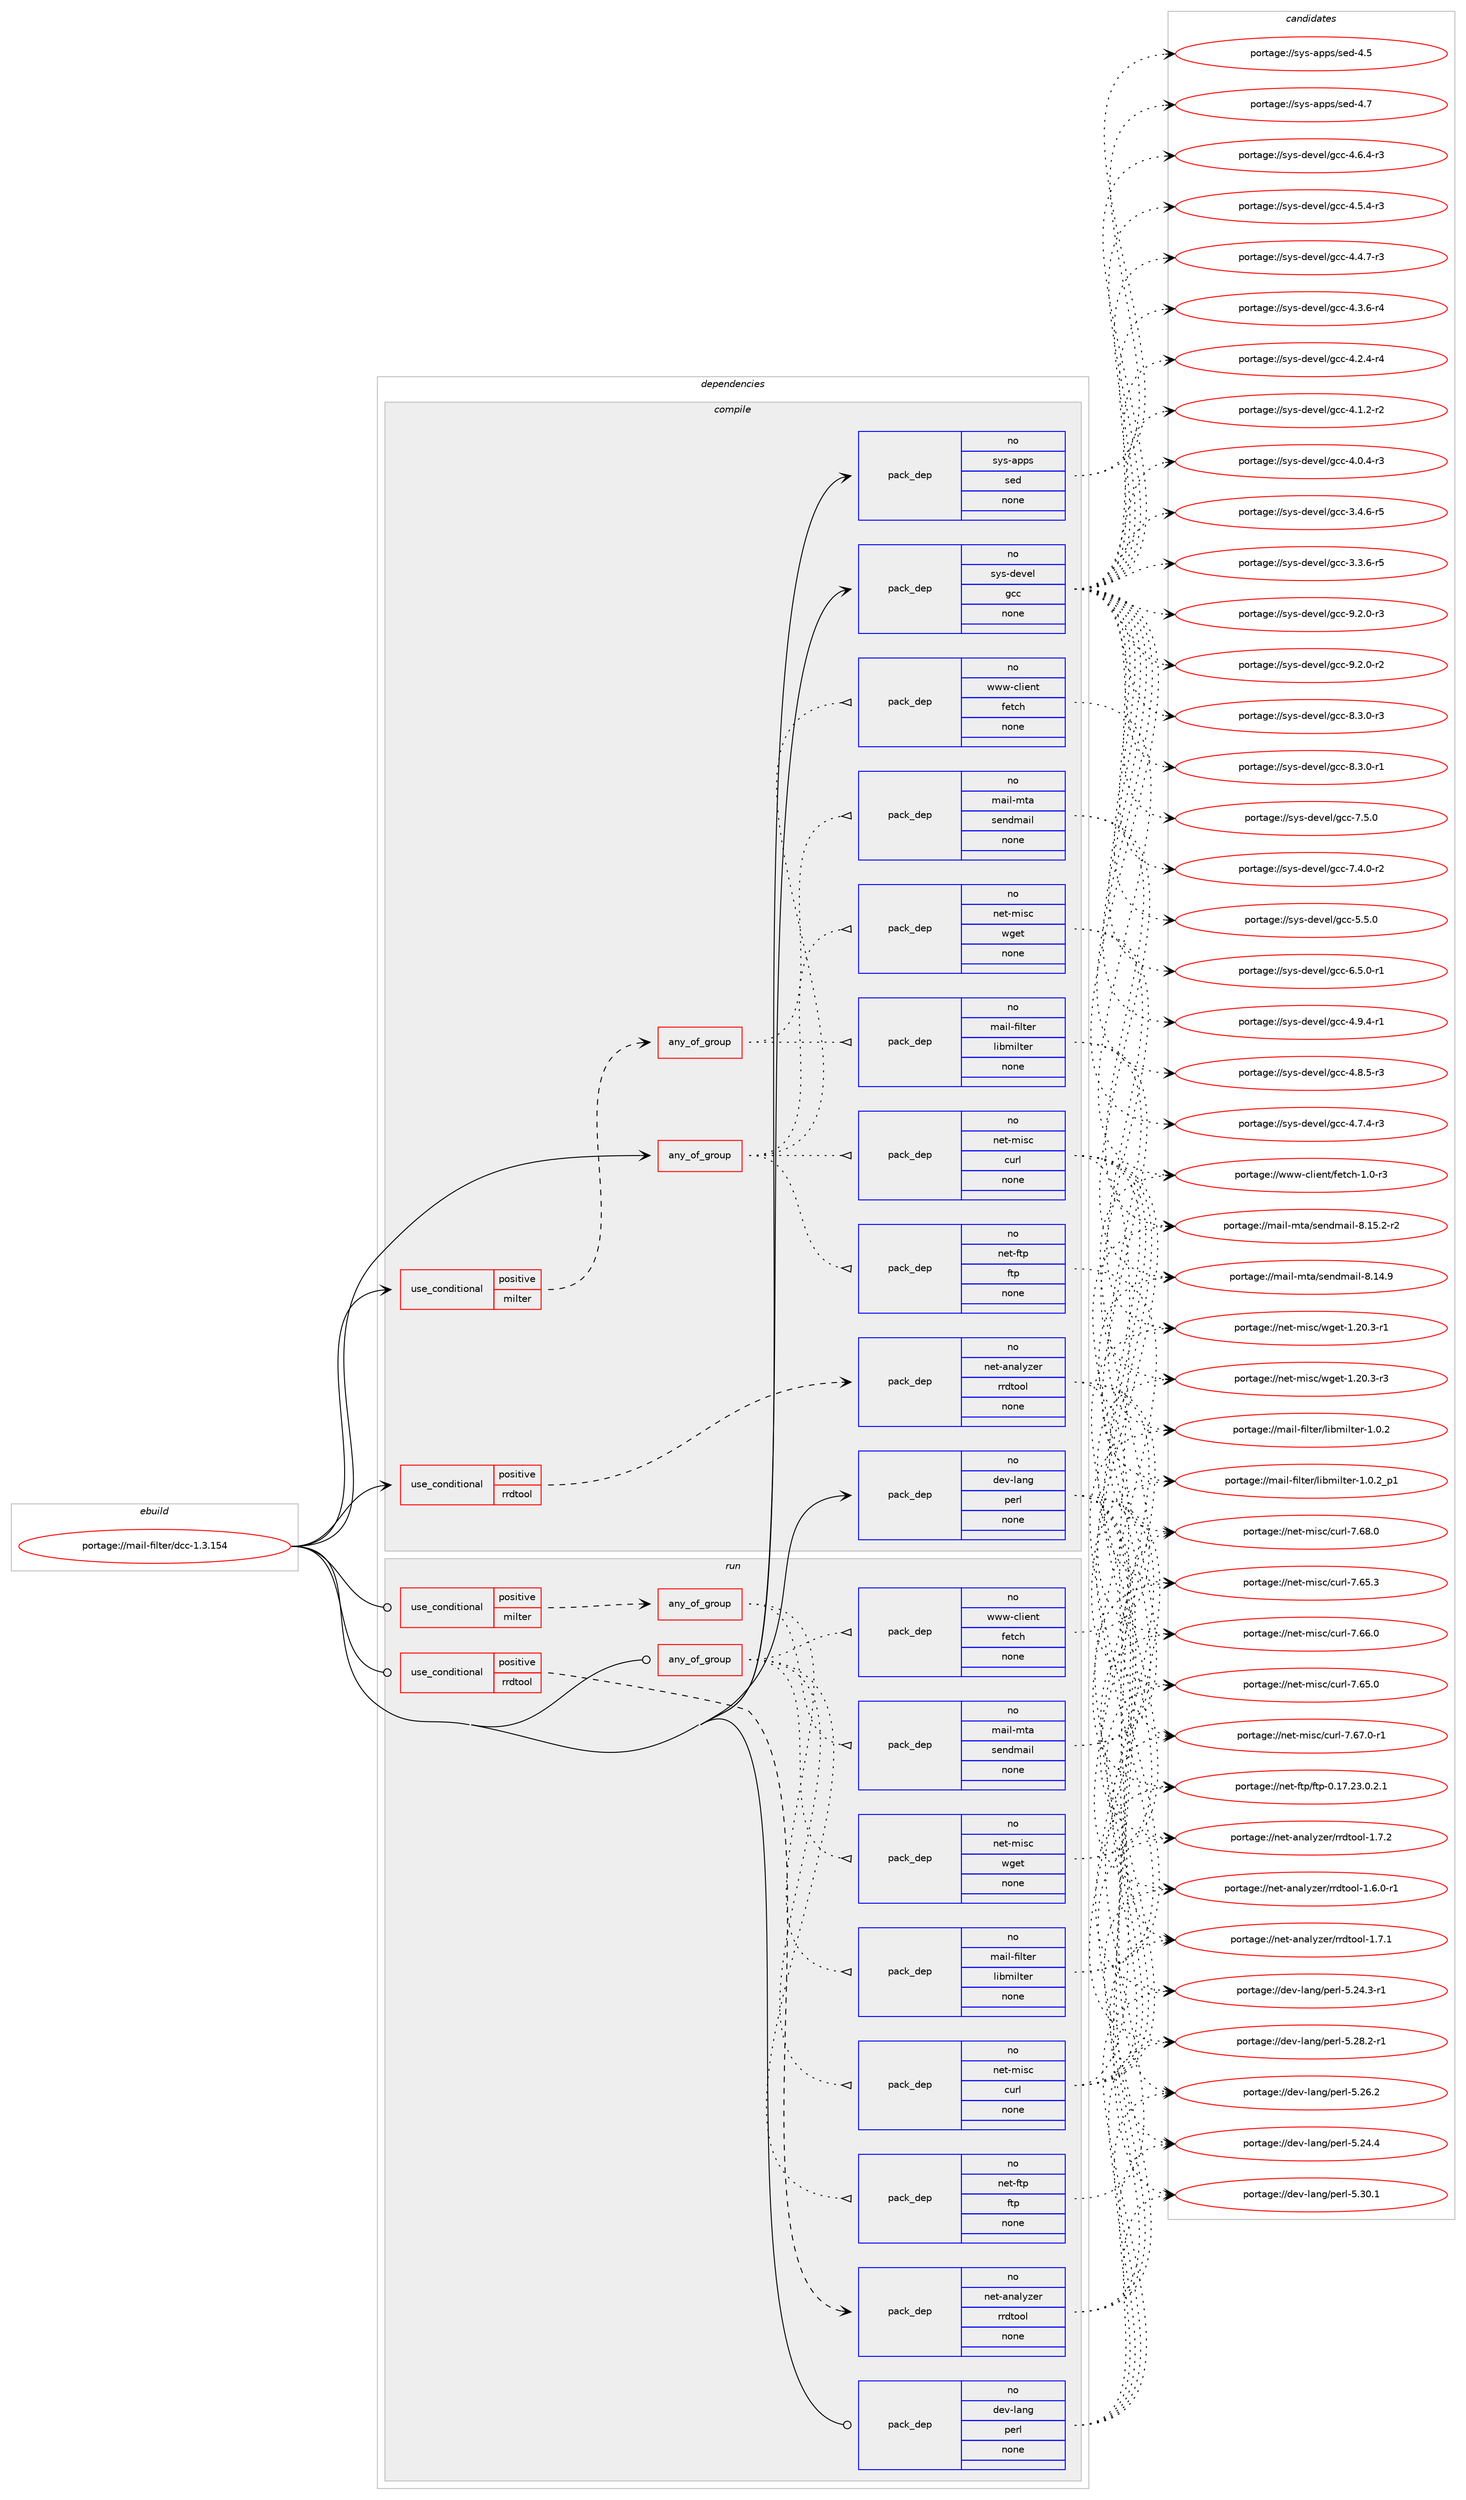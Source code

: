 digraph prolog {

# *************
# Graph options
# *************

newrank=true;
concentrate=true;
compound=true;
graph [rankdir=LR,fontname=Helvetica,fontsize=10,ranksep=1.5];#, ranksep=2.5, nodesep=0.2];
edge  [arrowhead=vee];
node  [fontname=Helvetica,fontsize=10];

# **********
# The ebuild
# **********

subgraph cluster_leftcol {
color=gray;
label=<<i>ebuild</i>>;
id [label="portage://mail-filter/dcc-1.3.154", color=red, width=4, href="../mail-filter/dcc-1.3.154.svg"];
}

# ****************
# The dependencies
# ****************

subgraph cluster_midcol {
color=gray;
label=<<i>dependencies</i>>;
subgraph cluster_compile {
fillcolor="#eeeeee";
style=filled;
label=<<i>compile</i>>;
subgraph any3409 {
dependency233917 [label=<<TABLE BORDER="0" CELLBORDER="1" CELLSPACING="0" CELLPADDING="4"><TR><TD CELLPADDING="10">any_of_group</TD></TR></TABLE>>, shape=none, color=red];subgraph pack176861 {
dependency233918 [label=<<TABLE BORDER="0" CELLBORDER="1" CELLSPACING="0" CELLPADDING="4" WIDTH="220"><TR><TD ROWSPAN="6" CELLPADDING="30">pack_dep</TD></TR><TR><TD WIDTH="110">no</TD></TR><TR><TD>net-misc</TD></TR><TR><TD>wget</TD></TR><TR><TD>none</TD></TR><TR><TD></TD></TR></TABLE>>, shape=none, color=blue];
}
dependency233917:e -> dependency233918:w [weight=20,style="dotted",arrowhead="oinv"];
subgraph pack176862 {
dependency233919 [label=<<TABLE BORDER="0" CELLBORDER="1" CELLSPACING="0" CELLPADDING="4" WIDTH="220"><TR><TD ROWSPAN="6" CELLPADDING="30">pack_dep</TD></TR><TR><TD WIDTH="110">no</TD></TR><TR><TD>www-client</TD></TR><TR><TD>fetch</TD></TR><TR><TD>none</TD></TR><TR><TD></TD></TR></TABLE>>, shape=none, color=blue];
}
dependency233917:e -> dependency233919:w [weight=20,style="dotted",arrowhead="oinv"];
subgraph pack176863 {
dependency233920 [label=<<TABLE BORDER="0" CELLBORDER="1" CELLSPACING="0" CELLPADDING="4" WIDTH="220"><TR><TD ROWSPAN="6" CELLPADDING="30">pack_dep</TD></TR><TR><TD WIDTH="110">no</TD></TR><TR><TD>net-misc</TD></TR><TR><TD>curl</TD></TR><TR><TD>none</TD></TR><TR><TD></TD></TR></TABLE>>, shape=none, color=blue];
}
dependency233917:e -> dependency233920:w [weight=20,style="dotted",arrowhead="oinv"];
subgraph pack176864 {
dependency233921 [label=<<TABLE BORDER="0" CELLBORDER="1" CELLSPACING="0" CELLPADDING="4" WIDTH="220"><TR><TD ROWSPAN="6" CELLPADDING="30">pack_dep</TD></TR><TR><TD WIDTH="110">no</TD></TR><TR><TD>net-ftp</TD></TR><TR><TD>ftp</TD></TR><TR><TD>none</TD></TR><TR><TD></TD></TR></TABLE>>, shape=none, color=blue];
}
dependency233917:e -> dependency233921:w [weight=20,style="dotted",arrowhead="oinv"];
}
id:e -> dependency233917:w [weight=20,style="solid",arrowhead="vee"];
subgraph cond53468 {
dependency233922 [label=<<TABLE BORDER="0" CELLBORDER="1" CELLSPACING="0" CELLPADDING="4"><TR><TD ROWSPAN="3" CELLPADDING="10">use_conditional</TD></TR><TR><TD>positive</TD></TR><TR><TD>milter</TD></TR></TABLE>>, shape=none, color=red];
subgraph any3410 {
dependency233923 [label=<<TABLE BORDER="0" CELLBORDER="1" CELLSPACING="0" CELLPADDING="4"><TR><TD CELLPADDING="10">any_of_group</TD></TR></TABLE>>, shape=none, color=red];subgraph pack176865 {
dependency233924 [label=<<TABLE BORDER="0" CELLBORDER="1" CELLSPACING="0" CELLPADDING="4" WIDTH="220"><TR><TD ROWSPAN="6" CELLPADDING="30">pack_dep</TD></TR><TR><TD WIDTH="110">no</TD></TR><TR><TD>mail-filter</TD></TR><TR><TD>libmilter</TD></TR><TR><TD>none</TD></TR><TR><TD></TD></TR></TABLE>>, shape=none, color=blue];
}
dependency233923:e -> dependency233924:w [weight=20,style="dotted",arrowhead="oinv"];
subgraph pack176866 {
dependency233925 [label=<<TABLE BORDER="0" CELLBORDER="1" CELLSPACING="0" CELLPADDING="4" WIDTH="220"><TR><TD ROWSPAN="6" CELLPADDING="30">pack_dep</TD></TR><TR><TD WIDTH="110">no</TD></TR><TR><TD>mail-mta</TD></TR><TR><TD>sendmail</TD></TR><TR><TD>none</TD></TR><TR><TD></TD></TR></TABLE>>, shape=none, color=blue];
}
dependency233923:e -> dependency233925:w [weight=20,style="dotted",arrowhead="oinv"];
}
dependency233922:e -> dependency233923:w [weight=20,style="dashed",arrowhead="vee"];
}
id:e -> dependency233922:w [weight=20,style="solid",arrowhead="vee"];
subgraph cond53469 {
dependency233926 [label=<<TABLE BORDER="0" CELLBORDER="1" CELLSPACING="0" CELLPADDING="4"><TR><TD ROWSPAN="3" CELLPADDING="10">use_conditional</TD></TR><TR><TD>positive</TD></TR><TR><TD>rrdtool</TD></TR></TABLE>>, shape=none, color=red];
subgraph pack176867 {
dependency233927 [label=<<TABLE BORDER="0" CELLBORDER="1" CELLSPACING="0" CELLPADDING="4" WIDTH="220"><TR><TD ROWSPAN="6" CELLPADDING="30">pack_dep</TD></TR><TR><TD WIDTH="110">no</TD></TR><TR><TD>net-analyzer</TD></TR><TR><TD>rrdtool</TD></TR><TR><TD>none</TD></TR><TR><TD></TD></TR></TABLE>>, shape=none, color=blue];
}
dependency233926:e -> dependency233927:w [weight=20,style="dashed",arrowhead="vee"];
}
id:e -> dependency233926:w [weight=20,style="solid",arrowhead="vee"];
subgraph pack176868 {
dependency233928 [label=<<TABLE BORDER="0" CELLBORDER="1" CELLSPACING="0" CELLPADDING="4" WIDTH="220"><TR><TD ROWSPAN="6" CELLPADDING="30">pack_dep</TD></TR><TR><TD WIDTH="110">no</TD></TR><TR><TD>dev-lang</TD></TR><TR><TD>perl</TD></TR><TR><TD>none</TD></TR><TR><TD></TD></TR></TABLE>>, shape=none, color=blue];
}
id:e -> dependency233928:w [weight=20,style="solid",arrowhead="vee"];
subgraph pack176869 {
dependency233929 [label=<<TABLE BORDER="0" CELLBORDER="1" CELLSPACING="0" CELLPADDING="4" WIDTH="220"><TR><TD ROWSPAN="6" CELLPADDING="30">pack_dep</TD></TR><TR><TD WIDTH="110">no</TD></TR><TR><TD>sys-apps</TD></TR><TR><TD>sed</TD></TR><TR><TD>none</TD></TR><TR><TD></TD></TR></TABLE>>, shape=none, color=blue];
}
id:e -> dependency233929:w [weight=20,style="solid",arrowhead="vee"];
subgraph pack176870 {
dependency233930 [label=<<TABLE BORDER="0" CELLBORDER="1" CELLSPACING="0" CELLPADDING="4" WIDTH="220"><TR><TD ROWSPAN="6" CELLPADDING="30">pack_dep</TD></TR><TR><TD WIDTH="110">no</TD></TR><TR><TD>sys-devel</TD></TR><TR><TD>gcc</TD></TR><TR><TD>none</TD></TR><TR><TD></TD></TR></TABLE>>, shape=none, color=blue];
}
id:e -> dependency233930:w [weight=20,style="solid",arrowhead="vee"];
}
subgraph cluster_compileandrun {
fillcolor="#eeeeee";
style=filled;
label=<<i>compile and run</i>>;
}
subgraph cluster_run {
fillcolor="#eeeeee";
style=filled;
label=<<i>run</i>>;
subgraph any3411 {
dependency233931 [label=<<TABLE BORDER="0" CELLBORDER="1" CELLSPACING="0" CELLPADDING="4"><TR><TD CELLPADDING="10">any_of_group</TD></TR></TABLE>>, shape=none, color=red];subgraph pack176871 {
dependency233932 [label=<<TABLE BORDER="0" CELLBORDER="1" CELLSPACING="0" CELLPADDING="4" WIDTH="220"><TR><TD ROWSPAN="6" CELLPADDING="30">pack_dep</TD></TR><TR><TD WIDTH="110">no</TD></TR><TR><TD>net-misc</TD></TR><TR><TD>wget</TD></TR><TR><TD>none</TD></TR><TR><TD></TD></TR></TABLE>>, shape=none, color=blue];
}
dependency233931:e -> dependency233932:w [weight=20,style="dotted",arrowhead="oinv"];
subgraph pack176872 {
dependency233933 [label=<<TABLE BORDER="0" CELLBORDER="1" CELLSPACING="0" CELLPADDING="4" WIDTH="220"><TR><TD ROWSPAN="6" CELLPADDING="30">pack_dep</TD></TR><TR><TD WIDTH="110">no</TD></TR><TR><TD>www-client</TD></TR><TR><TD>fetch</TD></TR><TR><TD>none</TD></TR><TR><TD></TD></TR></TABLE>>, shape=none, color=blue];
}
dependency233931:e -> dependency233933:w [weight=20,style="dotted",arrowhead="oinv"];
subgraph pack176873 {
dependency233934 [label=<<TABLE BORDER="0" CELLBORDER="1" CELLSPACING="0" CELLPADDING="4" WIDTH="220"><TR><TD ROWSPAN="6" CELLPADDING="30">pack_dep</TD></TR><TR><TD WIDTH="110">no</TD></TR><TR><TD>net-misc</TD></TR><TR><TD>curl</TD></TR><TR><TD>none</TD></TR><TR><TD></TD></TR></TABLE>>, shape=none, color=blue];
}
dependency233931:e -> dependency233934:w [weight=20,style="dotted",arrowhead="oinv"];
subgraph pack176874 {
dependency233935 [label=<<TABLE BORDER="0" CELLBORDER="1" CELLSPACING="0" CELLPADDING="4" WIDTH="220"><TR><TD ROWSPAN="6" CELLPADDING="30">pack_dep</TD></TR><TR><TD WIDTH="110">no</TD></TR><TR><TD>net-ftp</TD></TR><TR><TD>ftp</TD></TR><TR><TD>none</TD></TR><TR><TD></TD></TR></TABLE>>, shape=none, color=blue];
}
dependency233931:e -> dependency233935:w [weight=20,style="dotted",arrowhead="oinv"];
}
id:e -> dependency233931:w [weight=20,style="solid",arrowhead="odot"];
subgraph cond53470 {
dependency233936 [label=<<TABLE BORDER="0" CELLBORDER="1" CELLSPACING="0" CELLPADDING="4"><TR><TD ROWSPAN="3" CELLPADDING="10">use_conditional</TD></TR><TR><TD>positive</TD></TR><TR><TD>milter</TD></TR></TABLE>>, shape=none, color=red];
subgraph any3412 {
dependency233937 [label=<<TABLE BORDER="0" CELLBORDER="1" CELLSPACING="0" CELLPADDING="4"><TR><TD CELLPADDING="10">any_of_group</TD></TR></TABLE>>, shape=none, color=red];subgraph pack176875 {
dependency233938 [label=<<TABLE BORDER="0" CELLBORDER="1" CELLSPACING="0" CELLPADDING="4" WIDTH="220"><TR><TD ROWSPAN="6" CELLPADDING="30">pack_dep</TD></TR><TR><TD WIDTH="110">no</TD></TR><TR><TD>mail-filter</TD></TR><TR><TD>libmilter</TD></TR><TR><TD>none</TD></TR><TR><TD></TD></TR></TABLE>>, shape=none, color=blue];
}
dependency233937:e -> dependency233938:w [weight=20,style="dotted",arrowhead="oinv"];
subgraph pack176876 {
dependency233939 [label=<<TABLE BORDER="0" CELLBORDER="1" CELLSPACING="0" CELLPADDING="4" WIDTH="220"><TR><TD ROWSPAN="6" CELLPADDING="30">pack_dep</TD></TR><TR><TD WIDTH="110">no</TD></TR><TR><TD>mail-mta</TD></TR><TR><TD>sendmail</TD></TR><TR><TD>none</TD></TR><TR><TD></TD></TR></TABLE>>, shape=none, color=blue];
}
dependency233937:e -> dependency233939:w [weight=20,style="dotted",arrowhead="oinv"];
}
dependency233936:e -> dependency233937:w [weight=20,style="dashed",arrowhead="vee"];
}
id:e -> dependency233936:w [weight=20,style="solid",arrowhead="odot"];
subgraph cond53471 {
dependency233940 [label=<<TABLE BORDER="0" CELLBORDER="1" CELLSPACING="0" CELLPADDING="4"><TR><TD ROWSPAN="3" CELLPADDING="10">use_conditional</TD></TR><TR><TD>positive</TD></TR><TR><TD>rrdtool</TD></TR></TABLE>>, shape=none, color=red];
subgraph pack176877 {
dependency233941 [label=<<TABLE BORDER="0" CELLBORDER="1" CELLSPACING="0" CELLPADDING="4" WIDTH="220"><TR><TD ROWSPAN="6" CELLPADDING="30">pack_dep</TD></TR><TR><TD WIDTH="110">no</TD></TR><TR><TD>net-analyzer</TD></TR><TR><TD>rrdtool</TD></TR><TR><TD>none</TD></TR><TR><TD></TD></TR></TABLE>>, shape=none, color=blue];
}
dependency233940:e -> dependency233941:w [weight=20,style="dashed",arrowhead="vee"];
}
id:e -> dependency233940:w [weight=20,style="solid",arrowhead="odot"];
subgraph pack176878 {
dependency233942 [label=<<TABLE BORDER="0" CELLBORDER="1" CELLSPACING="0" CELLPADDING="4" WIDTH="220"><TR><TD ROWSPAN="6" CELLPADDING="30">pack_dep</TD></TR><TR><TD WIDTH="110">no</TD></TR><TR><TD>dev-lang</TD></TR><TR><TD>perl</TD></TR><TR><TD>none</TD></TR><TR><TD></TD></TR></TABLE>>, shape=none, color=blue];
}
id:e -> dependency233942:w [weight=20,style="solid",arrowhead="odot"];
}
}

# **************
# The candidates
# **************

subgraph cluster_choices {
rank=same;
color=gray;
label=<<i>candidates</i>>;

subgraph choice176861 {
color=black;
nodesep=1;
choice110101116451091051159947119103101116454946504846514511451 [label="portage://net-misc/wget-1.20.3-r3", color=red, width=4,href="../net-misc/wget-1.20.3-r3.svg"];
choice110101116451091051159947119103101116454946504846514511449 [label="portage://net-misc/wget-1.20.3-r1", color=red, width=4,href="../net-misc/wget-1.20.3-r1.svg"];
dependency233918:e -> choice110101116451091051159947119103101116454946504846514511451:w [style=dotted,weight="100"];
dependency233918:e -> choice110101116451091051159947119103101116454946504846514511449:w [style=dotted,weight="100"];
}
subgraph choice176862 {
color=black;
nodesep=1;
choice11911911945991081051011101164710210111699104454946484511451 [label="portage://www-client/fetch-1.0-r3", color=red, width=4,href="../www-client/fetch-1.0-r3.svg"];
dependency233919:e -> choice11911911945991081051011101164710210111699104454946484511451:w [style=dotted,weight="100"];
}
subgraph choice176863 {
color=black;
nodesep=1;
choice1101011164510910511599479911711410845554654564648 [label="portage://net-misc/curl-7.68.0", color=red, width=4,href="../net-misc/curl-7.68.0.svg"];
choice11010111645109105115994799117114108455546545546484511449 [label="portage://net-misc/curl-7.67.0-r1", color=red, width=4,href="../net-misc/curl-7.67.0-r1.svg"];
choice1101011164510910511599479911711410845554654544648 [label="portage://net-misc/curl-7.66.0", color=red, width=4,href="../net-misc/curl-7.66.0.svg"];
choice1101011164510910511599479911711410845554654534651 [label="portage://net-misc/curl-7.65.3", color=red, width=4,href="../net-misc/curl-7.65.3.svg"];
choice1101011164510910511599479911711410845554654534648 [label="portage://net-misc/curl-7.65.0", color=red, width=4,href="../net-misc/curl-7.65.0.svg"];
dependency233920:e -> choice1101011164510910511599479911711410845554654564648:w [style=dotted,weight="100"];
dependency233920:e -> choice11010111645109105115994799117114108455546545546484511449:w [style=dotted,weight="100"];
dependency233920:e -> choice1101011164510910511599479911711410845554654544648:w [style=dotted,weight="100"];
dependency233920:e -> choice1101011164510910511599479911711410845554654534651:w [style=dotted,weight="100"];
dependency233920:e -> choice1101011164510910511599479911711410845554654534648:w [style=dotted,weight="100"];
}
subgraph choice176864 {
color=black;
nodesep=1;
choice11010111645102116112471021161124548464955465051464846504649 [label="portage://net-ftp/ftp-0.17.23.0.2.1", color=red, width=4,href="../net-ftp/ftp-0.17.23.0.2.1.svg"];
dependency233921:e -> choice11010111645102116112471021161124548464955465051464846504649:w [style=dotted,weight="100"];
}
subgraph choice176865 {
color=black;
nodesep=1;
choice109971051084510210510811610111447108105981091051081161011144549464846509511249 [label="portage://mail-filter/libmilter-1.0.2_p1", color=red, width=4,href="../mail-filter/libmilter-1.0.2_p1.svg"];
choice10997105108451021051081161011144710810598109105108116101114454946484650 [label="portage://mail-filter/libmilter-1.0.2", color=red, width=4,href="../mail-filter/libmilter-1.0.2.svg"];
dependency233924:e -> choice109971051084510210510811610111447108105981091051081161011144549464846509511249:w [style=dotted,weight="100"];
dependency233924:e -> choice10997105108451021051081161011144710810598109105108116101114454946484650:w [style=dotted,weight="100"];
}
subgraph choice176866 {
color=black;
nodesep=1;
choice1099710510845109116974711510111010010997105108455646495346504511450 [label="portage://mail-mta/sendmail-8.15.2-r2", color=red, width=4,href="../mail-mta/sendmail-8.15.2-r2.svg"];
choice109971051084510911697471151011101001099710510845564649524657 [label="portage://mail-mta/sendmail-8.14.9", color=red, width=4,href="../mail-mta/sendmail-8.14.9.svg"];
dependency233925:e -> choice1099710510845109116974711510111010010997105108455646495346504511450:w [style=dotted,weight="100"];
dependency233925:e -> choice109971051084510911697471151011101001099710510845564649524657:w [style=dotted,weight="100"];
}
subgraph choice176867 {
color=black;
nodesep=1;
choice11010111645971109710812112210111447114114100116111111108454946554650 [label="portage://net-analyzer/rrdtool-1.7.2", color=red, width=4,href="../net-analyzer/rrdtool-1.7.2.svg"];
choice11010111645971109710812112210111447114114100116111111108454946554649 [label="portage://net-analyzer/rrdtool-1.7.1", color=red, width=4,href="../net-analyzer/rrdtool-1.7.1.svg"];
choice110101116459711097108121122101114471141141001161111111084549465446484511449 [label="portage://net-analyzer/rrdtool-1.6.0-r1", color=red, width=4,href="../net-analyzer/rrdtool-1.6.0-r1.svg"];
dependency233927:e -> choice11010111645971109710812112210111447114114100116111111108454946554650:w [style=dotted,weight="100"];
dependency233927:e -> choice11010111645971109710812112210111447114114100116111111108454946554649:w [style=dotted,weight="100"];
dependency233927:e -> choice110101116459711097108121122101114471141141001161111111084549465446484511449:w [style=dotted,weight="100"];
}
subgraph choice176868 {
color=black;
nodesep=1;
choice10010111845108971101034711210111410845534651484649 [label="portage://dev-lang/perl-5.30.1", color=red, width=4,href="../dev-lang/perl-5.30.1.svg"];
choice100101118451089711010347112101114108455346505646504511449 [label="portage://dev-lang/perl-5.28.2-r1", color=red, width=4,href="../dev-lang/perl-5.28.2-r1.svg"];
choice10010111845108971101034711210111410845534650544650 [label="portage://dev-lang/perl-5.26.2", color=red, width=4,href="../dev-lang/perl-5.26.2.svg"];
choice10010111845108971101034711210111410845534650524652 [label="portage://dev-lang/perl-5.24.4", color=red, width=4,href="../dev-lang/perl-5.24.4.svg"];
choice100101118451089711010347112101114108455346505246514511449 [label="portage://dev-lang/perl-5.24.3-r1", color=red, width=4,href="../dev-lang/perl-5.24.3-r1.svg"];
dependency233928:e -> choice10010111845108971101034711210111410845534651484649:w [style=dotted,weight="100"];
dependency233928:e -> choice100101118451089711010347112101114108455346505646504511449:w [style=dotted,weight="100"];
dependency233928:e -> choice10010111845108971101034711210111410845534650544650:w [style=dotted,weight="100"];
dependency233928:e -> choice10010111845108971101034711210111410845534650524652:w [style=dotted,weight="100"];
dependency233928:e -> choice100101118451089711010347112101114108455346505246514511449:w [style=dotted,weight="100"];
}
subgraph choice176869 {
color=black;
nodesep=1;
choice11512111545971121121154711510110045524655 [label="portage://sys-apps/sed-4.7", color=red, width=4,href="../sys-apps/sed-4.7.svg"];
choice11512111545971121121154711510110045524653 [label="portage://sys-apps/sed-4.5", color=red, width=4,href="../sys-apps/sed-4.5.svg"];
dependency233929:e -> choice11512111545971121121154711510110045524655:w [style=dotted,weight="100"];
dependency233929:e -> choice11512111545971121121154711510110045524653:w [style=dotted,weight="100"];
}
subgraph choice176870 {
color=black;
nodesep=1;
choice115121115451001011181011084710399994557465046484511451 [label="portage://sys-devel/gcc-9.2.0-r3", color=red, width=4,href="../sys-devel/gcc-9.2.0-r3.svg"];
choice115121115451001011181011084710399994557465046484511450 [label="portage://sys-devel/gcc-9.2.0-r2", color=red, width=4,href="../sys-devel/gcc-9.2.0-r2.svg"];
choice115121115451001011181011084710399994556465146484511451 [label="portage://sys-devel/gcc-8.3.0-r3", color=red, width=4,href="../sys-devel/gcc-8.3.0-r3.svg"];
choice115121115451001011181011084710399994556465146484511449 [label="portage://sys-devel/gcc-8.3.0-r1", color=red, width=4,href="../sys-devel/gcc-8.3.0-r1.svg"];
choice11512111545100101118101108471039999455546534648 [label="portage://sys-devel/gcc-7.5.0", color=red, width=4,href="../sys-devel/gcc-7.5.0.svg"];
choice115121115451001011181011084710399994555465246484511450 [label="portage://sys-devel/gcc-7.4.0-r2", color=red, width=4,href="../sys-devel/gcc-7.4.0-r2.svg"];
choice115121115451001011181011084710399994554465346484511449 [label="portage://sys-devel/gcc-6.5.0-r1", color=red, width=4,href="../sys-devel/gcc-6.5.0-r1.svg"];
choice11512111545100101118101108471039999455346534648 [label="portage://sys-devel/gcc-5.5.0", color=red, width=4,href="../sys-devel/gcc-5.5.0.svg"];
choice115121115451001011181011084710399994552465746524511449 [label="portage://sys-devel/gcc-4.9.4-r1", color=red, width=4,href="../sys-devel/gcc-4.9.4-r1.svg"];
choice115121115451001011181011084710399994552465646534511451 [label="portage://sys-devel/gcc-4.8.5-r3", color=red, width=4,href="../sys-devel/gcc-4.8.5-r3.svg"];
choice115121115451001011181011084710399994552465546524511451 [label="portage://sys-devel/gcc-4.7.4-r3", color=red, width=4,href="../sys-devel/gcc-4.7.4-r3.svg"];
choice115121115451001011181011084710399994552465446524511451 [label="portage://sys-devel/gcc-4.6.4-r3", color=red, width=4,href="../sys-devel/gcc-4.6.4-r3.svg"];
choice115121115451001011181011084710399994552465346524511451 [label="portage://sys-devel/gcc-4.5.4-r3", color=red, width=4,href="../sys-devel/gcc-4.5.4-r3.svg"];
choice115121115451001011181011084710399994552465246554511451 [label="portage://sys-devel/gcc-4.4.7-r3", color=red, width=4,href="../sys-devel/gcc-4.4.7-r3.svg"];
choice115121115451001011181011084710399994552465146544511452 [label="portage://sys-devel/gcc-4.3.6-r4", color=red, width=4,href="../sys-devel/gcc-4.3.6-r4.svg"];
choice115121115451001011181011084710399994552465046524511452 [label="portage://sys-devel/gcc-4.2.4-r4", color=red, width=4,href="../sys-devel/gcc-4.2.4-r4.svg"];
choice115121115451001011181011084710399994552464946504511450 [label="portage://sys-devel/gcc-4.1.2-r2", color=red, width=4,href="../sys-devel/gcc-4.1.2-r2.svg"];
choice115121115451001011181011084710399994552464846524511451 [label="portage://sys-devel/gcc-4.0.4-r3", color=red, width=4,href="../sys-devel/gcc-4.0.4-r3.svg"];
choice115121115451001011181011084710399994551465246544511453 [label="portage://sys-devel/gcc-3.4.6-r5", color=red, width=4,href="../sys-devel/gcc-3.4.6-r5.svg"];
choice115121115451001011181011084710399994551465146544511453 [label="portage://sys-devel/gcc-3.3.6-r5", color=red, width=4,href="../sys-devel/gcc-3.3.6-r5.svg"];
dependency233930:e -> choice115121115451001011181011084710399994557465046484511451:w [style=dotted,weight="100"];
dependency233930:e -> choice115121115451001011181011084710399994557465046484511450:w [style=dotted,weight="100"];
dependency233930:e -> choice115121115451001011181011084710399994556465146484511451:w [style=dotted,weight="100"];
dependency233930:e -> choice115121115451001011181011084710399994556465146484511449:w [style=dotted,weight="100"];
dependency233930:e -> choice11512111545100101118101108471039999455546534648:w [style=dotted,weight="100"];
dependency233930:e -> choice115121115451001011181011084710399994555465246484511450:w [style=dotted,weight="100"];
dependency233930:e -> choice115121115451001011181011084710399994554465346484511449:w [style=dotted,weight="100"];
dependency233930:e -> choice11512111545100101118101108471039999455346534648:w [style=dotted,weight="100"];
dependency233930:e -> choice115121115451001011181011084710399994552465746524511449:w [style=dotted,weight="100"];
dependency233930:e -> choice115121115451001011181011084710399994552465646534511451:w [style=dotted,weight="100"];
dependency233930:e -> choice115121115451001011181011084710399994552465546524511451:w [style=dotted,weight="100"];
dependency233930:e -> choice115121115451001011181011084710399994552465446524511451:w [style=dotted,weight="100"];
dependency233930:e -> choice115121115451001011181011084710399994552465346524511451:w [style=dotted,weight="100"];
dependency233930:e -> choice115121115451001011181011084710399994552465246554511451:w [style=dotted,weight="100"];
dependency233930:e -> choice115121115451001011181011084710399994552465146544511452:w [style=dotted,weight="100"];
dependency233930:e -> choice115121115451001011181011084710399994552465046524511452:w [style=dotted,weight="100"];
dependency233930:e -> choice115121115451001011181011084710399994552464946504511450:w [style=dotted,weight="100"];
dependency233930:e -> choice115121115451001011181011084710399994552464846524511451:w [style=dotted,weight="100"];
dependency233930:e -> choice115121115451001011181011084710399994551465246544511453:w [style=dotted,weight="100"];
dependency233930:e -> choice115121115451001011181011084710399994551465146544511453:w [style=dotted,weight="100"];
}
subgraph choice176871 {
color=black;
nodesep=1;
choice110101116451091051159947119103101116454946504846514511451 [label="portage://net-misc/wget-1.20.3-r3", color=red, width=4,href="../net-misc/wget-1.20.3-r3.svg"];
choice110101116451091051159947119103101116454946504846514511449 [label="portage://net-misc/wget-1.20.3-r1", color=red, width=4,href="../net-misc/wget-1.20.3-r1.svg"];
dependency233932:e -> choice110101116451091051159947119103101116454946504846514511451:w [style=dotted,weight="100"];
dependency233932:e -> choice110101116451091051159947119103101116454946504846514511449:w [style=dotted,weight="100"];
}
subgraph choice176872 {
color=black;
nodesep=1;
choice11911911945991081051011101164710210111699104454946484511451 [label="portage://www-client/fetch-1.0-r3", color=red, width=4,href="../www-client/fetch-1.0-r3.svg"];
dependency233933:e -> choice11911911945991081051011101164710210111699104454946484511451:w [style=dotted,weight="100"];
}
subgraph choice176873 {
color=black;
nodesep=1;
choice1101011164510910511599479911711410845554654564648 [label="portage://net-misc/curl-7.68.0", color=red, width=4,href="../net-misc/curl-7.68.0.svg"];
choice11010111645109105115994799117114108455546545546484511449 [label="portage://net-misc/curl-7.67.0-r1", color=red, width=4,href="../net-misc/curl-7.67.0-r1.svg"];
choice1101011164510910511599479911711410845554654544648 [label="portage://net-misc/curl-7.66.0", color=red, width=4,href="../net-misc/curl-7.66.0.svg"];
choice1101011164510910511599479911711410845554654534651 [label="portage://net-misc/curl-7.65.3", color=red, width=4,href="../net-misc/curl-7.65.3.svg"];
choice1101011164510910511599479911711410845554654534648 [label="portage://net-misc/curl-7.65.0", color=red, width=4,href="../net-misc/curl-7.65.0.svg"];
dependency233934:e -> choice1101011164510910511599479911711410845554654564648:w [style=dotted,weight="100"];
dependency233934:e -> choice11010111645109105115994799117114108455546545546484511449:w [style=dotted,weight="100"];
dependency233934:e -> choice1101011164510910511599479911711410845554654544648:w [style=dotted,weight="100"];
dependency233934:e -> choice1101011164510910511599479911711410845554654534651:w [style=dotted,weight="100"];
dependency233934:e -> choice1101011164510910511599479911711410845554654534648:w [style=dotted,weight="100"];
}
subgraph choice176874 {
color=black;
nodesep=1;
choice11010111645102116112471021161124548464955465051464846504649 [label="portage://net-ftp/ftp-0.17.23.0.2.1", color=red, width=4,href="../net-ftp/ftp-0.17.23.0.2.1.svg"];
dependency233935:e -> choice11010111645102116112471021161124548464955465051464846504649:w [style=dotted,weight="100"];
}
subgraph choice176875 {
color=black;
nodesep=1;
choice109971051084510210510811610111447108105981091051081161011144549464846509511249 [label="portage://mail-filter/libmilter-1.0.2_p1", color=red, width=4,href="../mail-filter/libmilter-1.0.2_p1.svg"];
choice10997105108451021051081161011144710810598109105108116101114454946484650 [label="portage://mail-filter/libmilter-1.0.2", color=red, width=4,href="../mail-filter/libmilter-1.0.2.svg"];
dependency233938:e -> choice109971051084510210510811610111447108105981091051081161011144549464846509511249:w [style=dotted,weight="100"];
dependency233938:e -> choice10997105108451021051081161011144710810598109105108116101114454946484650:w [style=dotted,weight="100"];
}
subgraph choice176876 {
color=black;
nodesep=1;
choice1099710510845109116974711510111010010997105108455646495346504511450 [label="portage://mail-mta/sendmail-8.15.2-r2", color=red, width=4,href="../mail-mta/sendmail-8.15.2-r2.svg"];
choice109971051084510911697471151011101001099710510845564649524657 [label="portage://mail-mta/sendmail-8.14.9", color=red, width=4,href="../mail-mta/sendmail-8.14.9.svg"];
dependency233939:e -> choice1099710510845109116974711510111010010997105108455646495346504511450:w [style=dotted,weight="100"];
dependency233939:e -> choice109971051084510911697471151011101001099710510845564649524657:w [style=dotted,weight="100"];
}
subgraph choice176877 {
color=black;
nodesep=1;
choice11010111645971109710812112210111447114114100116111111108454946554650 [label="portage://net-analyzer/rrdtool-1.7.2", color=red, width=4,href="../net-analyzer/rrdtool-1.7.2.svg"];
choice11010111645971109710812112210111447114114100116111111108454946554649 [label="portage://net-analyzer/rrdtool-1.7.1", color=red, width=4,href="../net-analyzer/rrdtool-1.7.1.svg"];
choice110101116459711097108121122101114471141141001161111111084549465446484511449 [label="portage://net-analyzer/rrdtool-1.6.0-r1", color=red, width=4,href="../net-analyzer/rrdtool-1.6.0-r1.svg"];
dependency233941:e -> choice11010111645971109710812112210111447114114100116111111108454946554650:w [style=dotted,weight="100"];
dependency233941:e -> choice11010111645971109710812112210111447114114100116111111108454946554649:w [style=dotted,weight="100"];
dependency233941:e -> choice110101116459711097108121122101114471141141001161111111084549465446484511449:w [style=dotted,weight="100"];
}
subgraph choice176878 {
color=black;
nodesep=1;
choice10010111845108971101034711210111410845534651484649 [label="portage://dev-lang/perl-5.30.1", color=red, width=4,href="../dev-lang/perl-5.30.1.svg"];
choice100101118451089711010347112101114108455346505646504511449 [label="portage://dev-lang/perl-5.28.2-r1", color=red, width=4,href="../dev-lang/perl-5.28.2-r1.svg"];
choice10010111845108971101034711210111410845534650544650 [label="portage://dev-lang/perl-5.26.2", color=red, width=4,href="../dev-lang/perl-5.26.2.svg"];
choice10010111845108971101034711210111410845534650524652 [label="portage://dev-lang/perl-5.24.4", color=red, width=4,href="../dev-lang/perl-5.24.4.svg"];
choice100101118451089711010347112101114108455346505246514511449 [label="portage://dev-lang/perl-5.24.3-r1", color=red, width=4,href="../dev-lang/perl-5.24.3-r1.svg"];
dependency233942:e -> choice10010111845108971101034711210111410845534651484649:w [style=dotted,weight="100"];
dependency233942:e -> choice100101118451089711010347112101114108455346505646504511449:w [style=dotted,weight="100"];
dependency233942:e -> choice10010111845108971101034711210111410845534650544650:w [style=dotted,weight="100"];
dependency233942:e -> choice10010111845108971101034711210111410845534650524652:w [style=dotted,weight="100"];
dependency233942:e -> choice100101118451089711010347112101114108455346505246514511449:w [style=dotted,weight="100"];
}
}

}
